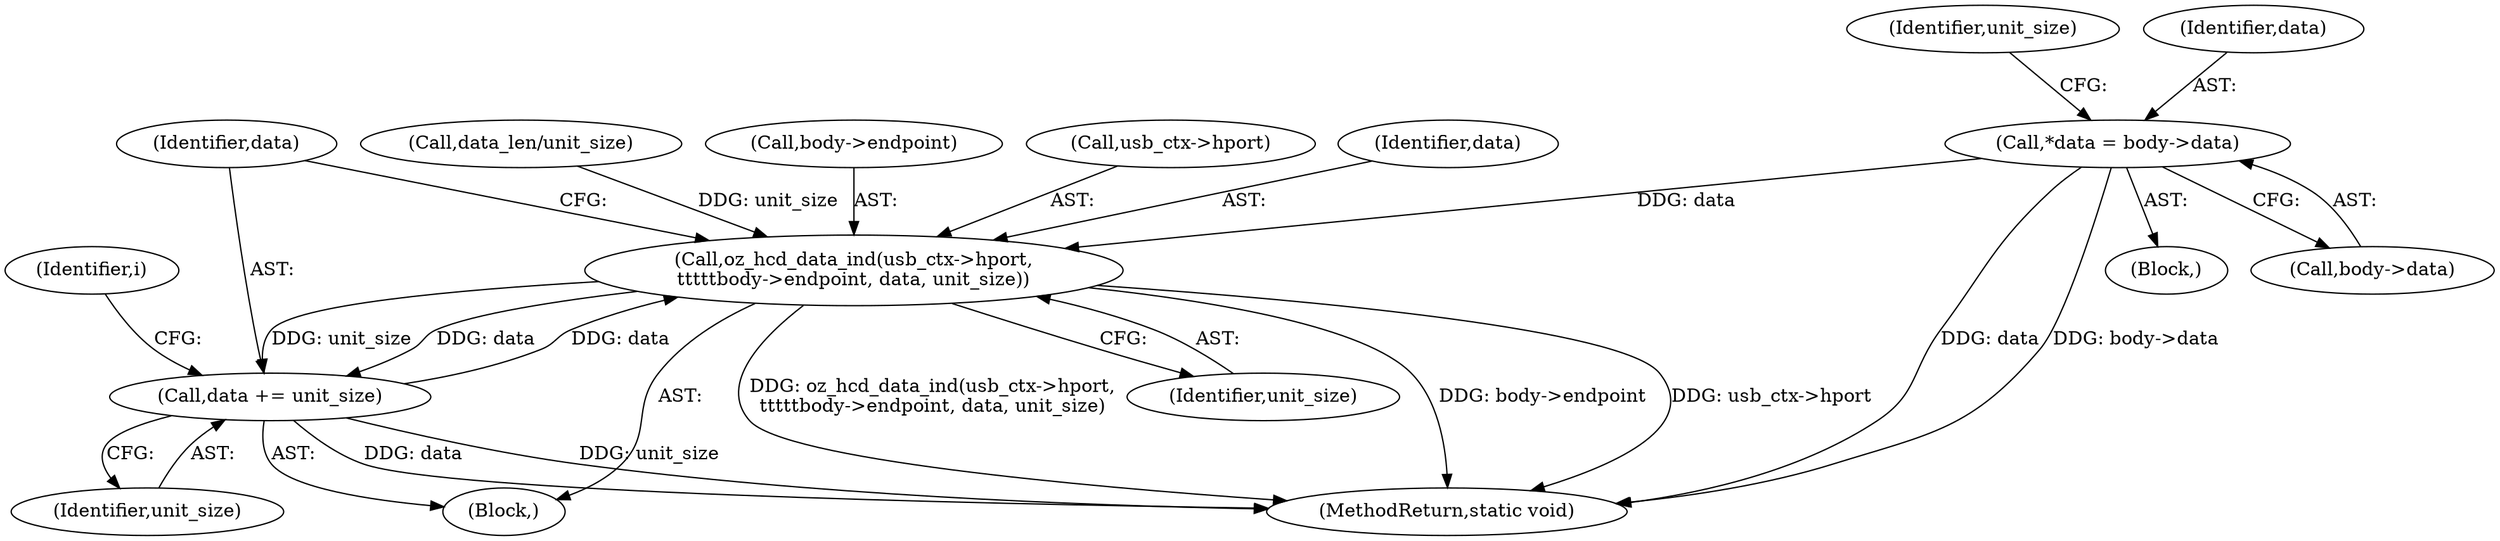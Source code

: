 digraph "0_linux_9a59029bc218b48eff8b5d4dde5662fd79d3e1a8@pointer" {
"1000194" [label="(Call,*data = body->data)"];
"1000220" [label="(Call,oz_hcd_data_ind(usb_ctx->hport,\n\t\t\t\t\tbody->endpoint, data, unit_size))"];
"1000229" [label="(Call,data += unit_size)"];
"1000230" [label="(Identifier,data)"];
"1000229" [label="(Call,data += unit_size)"];
"1000207" [label="(Call,data_len/unit_size)"];
"1000171" [label="(Block,)"];
"1000196" [label="(Call,body->data)"];
"1000224" [label="(Call,body->endpoint)"];
"1000231" [label="(Identifier,unit_size)"];
"1000218" [label="(Identifier,i)"];
"1000220" [label="(Call,oz_hcd_data_ind(usb_ctx->hport,\n\t\t\t\t\tbody->endpoint, data, unit_size))"];
"1000221" [label="(Call,usb_ctx->hport)"];
"1000194" [label="(Call,*data = body->data)"];
"1000219" [label="(Block,)"];
"1000228" [label="(Identifier,unit_size)"];
"1000233" [label="(MethodReturn,static void)"];
"1000203" [label="(Identifier,unit_size)"];
"1000227" [label="(Identifier,data)"];
"1000195" [label="(Identifier,data)"];
"1000194" -> "1000171"  [label="AST: "];
"1000194" -> "1000196"  [label="CFG: "];
"1000195" -> "1000194"  [label="AST: "];
"1000196" -> "1000194"  [label="AST: "];
"1000203" -> "1000194"  [label="CFG: "];
"1000194" -> "1000233"  [label="DDG: data"];
"1000194" -> "1000233"  [label="DDG: body->data"];
"1000194" -> "1000220"  [label="DDG: data"];
"1000220" -> "1000219"  [label="AST: "];
"1000220" -> "1000228"  [label="CFG: "];
"1000221" -> "1000220"  [label="AST: "];
"1000224" -> "1000220"  [label="AST: "];
"1000227" -> "1000220"  [label="AST: "];
"1000228" -> "1000220"  [label="AST: "];
"1000230" -> "1000220"  [label="CFG: "];
"1000220" -> "1000233"  [label="DDG: usb_ctx->hport"];
"1000220" -> "1000233"  [label="DDG: oz_hcd_data_ind(usb_ctx->hport,\n\t\t\t\t\tbody->endpoint, data, unit_size)"];
"1000220" -> "1000233"  [label="DDG: body->endpoint"];
"1000229" -> "1000220"  [label="DDG: data"];
"1000207" -> "1000220"  [label="DDG: unit_size"];
"1000220" -> "1000229"  [label="DDG: unit_size"];
"1000220" -> "1000229"  [label="DDG: data"];
"1000229" -> "1000219"  [label="AST: "];
"1000229" -> "1000231"  [label="CFG: "];
"1000230" -> "1000229"  [label="AST: "];
"1000231" -> "1000229"  [label="AST: "];
"1000218" -> "1000229"  [label="CFG: "];
"1000229" -> "1000233"  [label="DDG: unit_size"];
"1000229" -> "1000233"  [label="DDG: data"];
}
